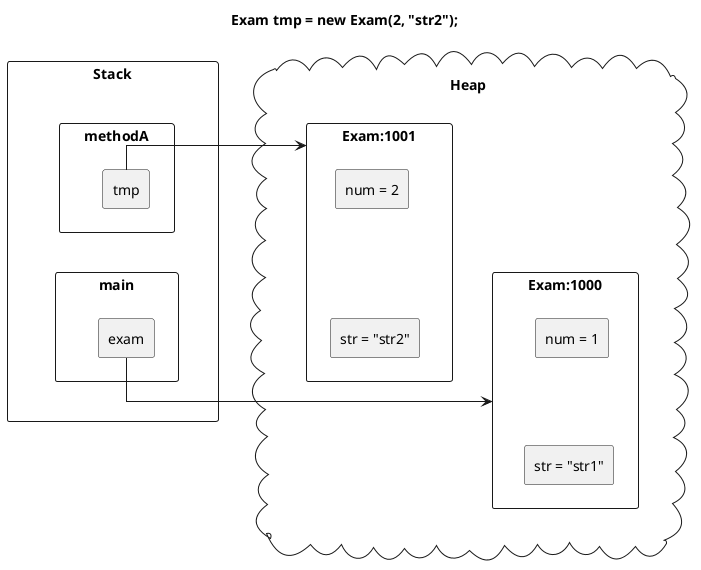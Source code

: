 @startuml
skinparam linetype ortho

title Exam tmp = new Exam(2, "str2");

rectangle "Stack" {
	rectangle "methodA" {
		rectangle "tmp"
	}
	rectangle "main" {
		rectangle "exam"
	}

	methodA -[hidden]d- main
}

cloud "Heap" {
	rectangle "Exam:1000" as Exam1000 {
		rectangle "num = 1" as num1000
		rectangle "str = "str1"" as str1000
		num1000 -[hidden]d- str1000
	}
	rectangle "Exam:1001" as Exam1001 {
		rectangle "num = 2" as num1001
		rectangle "str = "str2"" as str1001
		num1001 -[hidden]d- str1001
	}

	Exam1000 -[hidden]u- Exam1001
}

Stack -[hidden]right-Heap

exam -right-> Exam1000
tmp -right-> Exam1001

@enduml